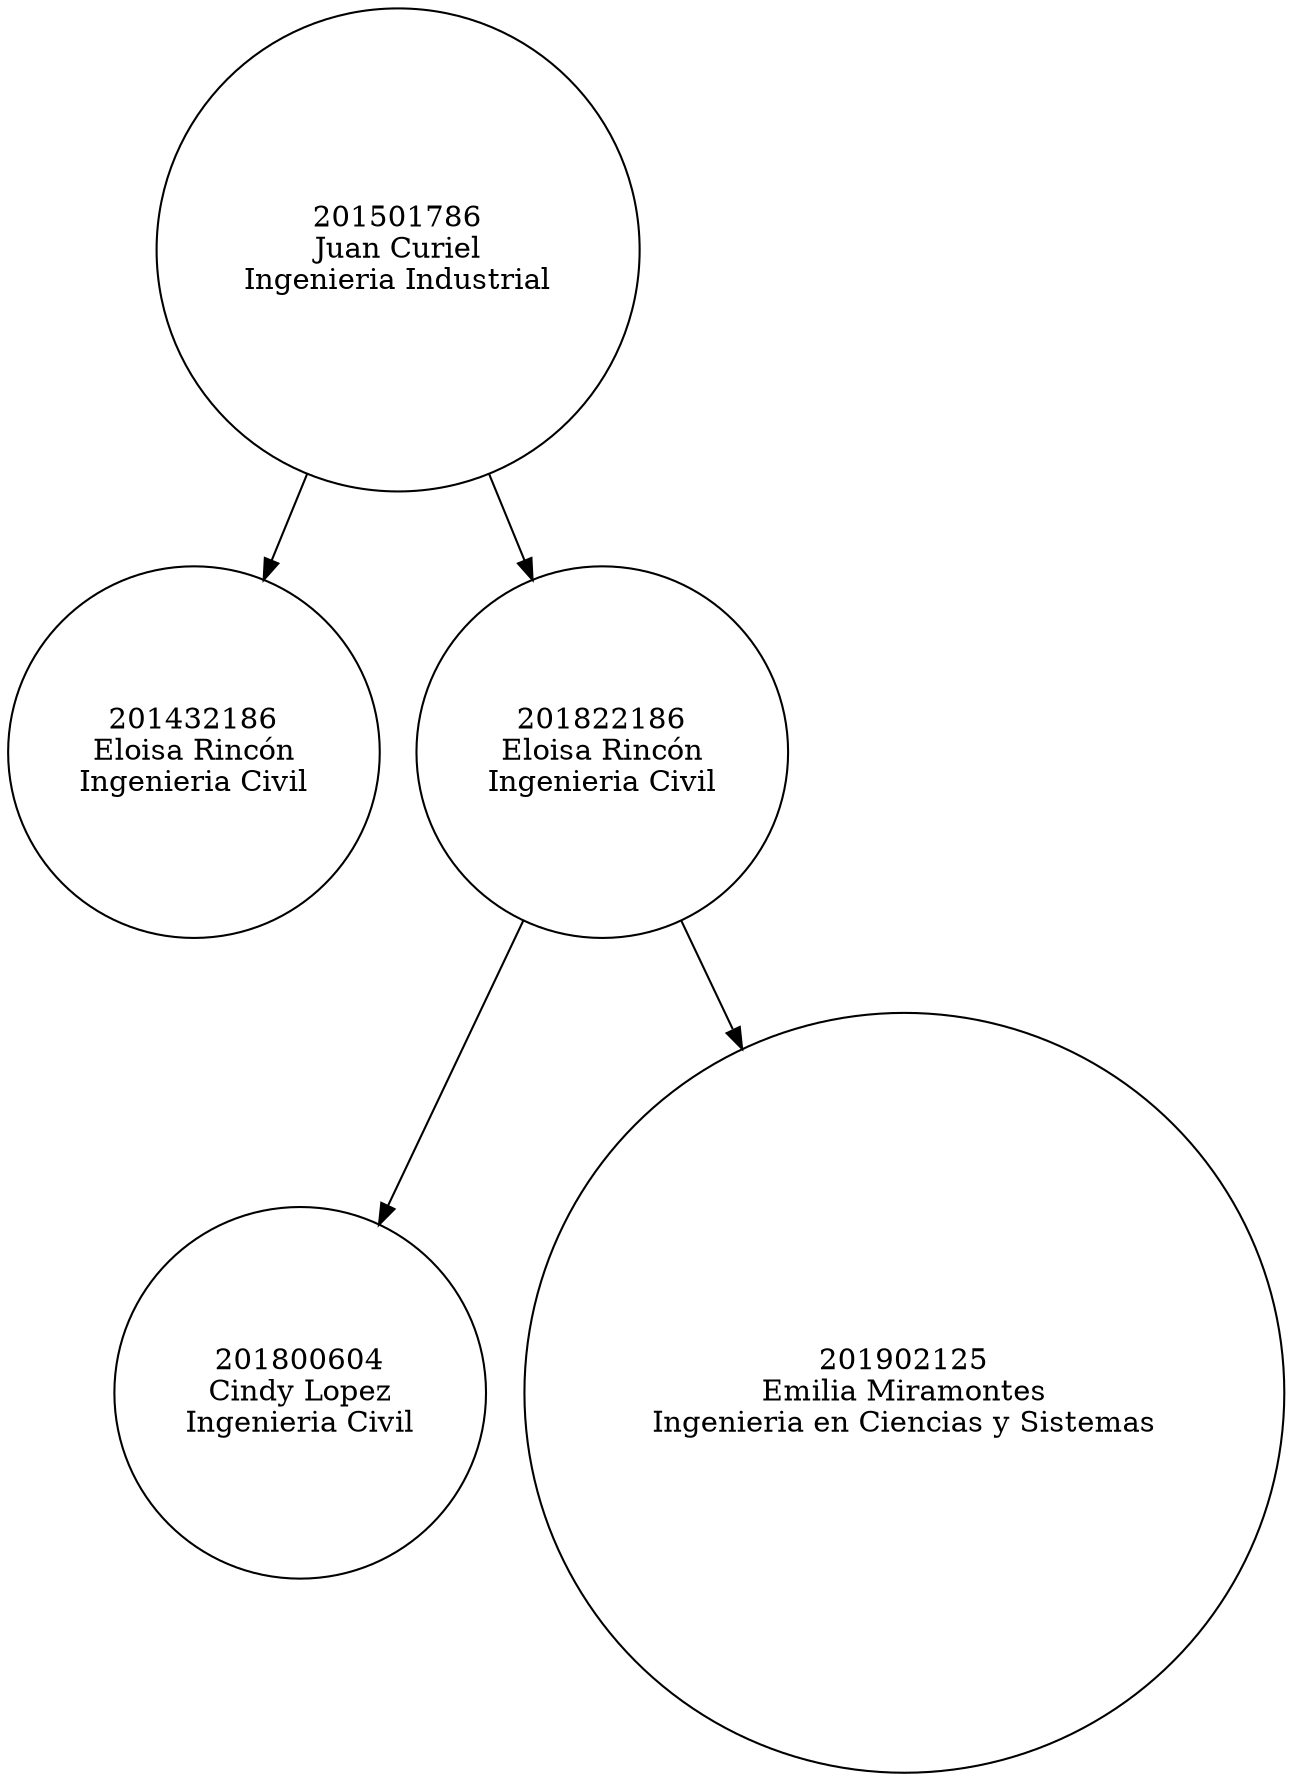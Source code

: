 digraph AVL{
node [shape = circle label = "201432186\nEloisa Rincón\nIngenieria Civil"] 201432186
node [shape = circle label = "201501786\nJuan Curiel\nIngenieria Industrial"] 201501786
node [shape = circle label = "201800604\nCindy Lopez\nIngenieria Civil"] 201800604
node [shape = circle label = "201822186\nEloisa Rincón\nIngenieria Civil"] 201822186
node [shape = circle label = "201902125\nEmilia Miramontes\nIngenieria en Ciencias y Sistemas"] 201902125
201501786 -> 201432186 
201501786 -> 201822186 
201822186 -> 201800604 
201822186 -> 201902125 

}